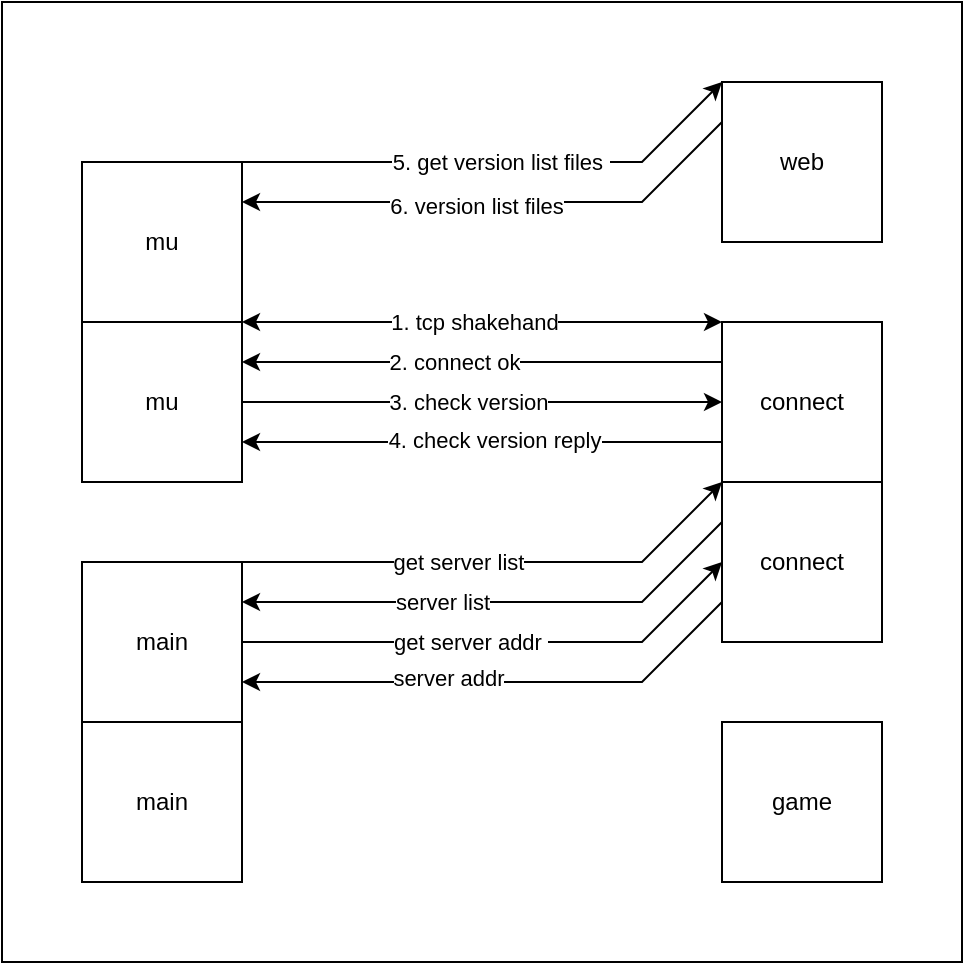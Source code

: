 <mxfile version="22.0.4" type="device">
  <diagram name="Page-1" id="WITtfnAgPVDHNS4GOBQX">
    <mxGraphModel dx="954" dy="575" grid="1" gridSize="10" guides="1" tooltips="1" connect="1" arrows="1" fold="1" page="1" pageScale="1" pageWidth="1169" pageHeight="827" math="0" shadow="0">
      <root>
        <mxCell id="0" />
        <mxCell id="1" parent="0" />
        <mxCell id="FQe3_mluSZWBl-QkyNJ9-14" value="" style="rounded=0;whiteSpace=wrap;html=1;" vertex="1" parent="1">
          <mxGeometry x="240" y="40" width="480" height="480" as="geometry" />
        </mxCell>
        <mxCell id="PozmXMXPJ5b0qZ2kiajs-3" value="main" style="rounded=0;whiteSpace=wrap;html=1;" parent="1" vertex="1">
          <mxGeometry x="280" y="320" width="80" height="80" as="geometry" />
        </mxCell>
        <mxCell id="PozmXMXPJ5b0qZ2kiajs-4" value="game" style="rounded=0;whiteSpace=wrap;html=1;" parent="1" vertex="1">
          <mxGeometry x="600" y="400" width="80" height="80" as="geometry" />
        </mxCell>
        <mxCell id="PozmXMXPJ5b0qZ2kiajs-5" value="" style="endArrow=classic;html=1;rounded=0;exitX=1;exitY=0.5;exitDx=0;exitDy=0;entryX=0;entryY=0.5;entryDx=0;entryDy=0;" parent="1" source="PozmXMXPJ5b0qZ2kiajs-14" target="PozmXMXPJ5b0qZ2kiajs-15" edge="1">
          <mxGeometry width="50" height="50" relative="1" as="geometry">
            <mxPoint x="250" y="79.5" as="sourcePoint" />
            <mxPoint x="540.5" y="80" as="targetPoint" />
          </mxGeometry>
        </mxCell>
        <mxCell id="PozmXMXPJ5b0qZ2kiajs-8" value="3. check version" style="edgeLabel;html=1;align=center;verticalAlign=middle;resizable=0;points=[];" parent="PozmXMXPJ5b0qZ2kiajs-5" vertex="1" connectable="0">
          <mxGeometry x="-0.192" y="3" relative="1" as="geometry">
            <mxPoint x="16" y="3" as="offset" />
          </mxGeometry>
        </mxCell>
        <mxCell id="PozmXMXPJ5b0qZ2kiajs-6" value="" style="endArrow=classic;startArrow=classic;html=1;rounded=0;exitX=1;exitY=0;exitDx=0;exitDy=0;entryX=0;entryY=0;entryDx=0;entryDy=0;" parent="1" source="PozmXMXPJ5b0qZ2kiajs-14" target="PozmXMXPJ5b0qZ2kiajs-15" edge="1">
          <mxGeometry width="50" height="50" relative="1" as="geometry">
            <mxPoint x="240" y="110" as="sourcePoint" />
            <mxPoint x="560" y="110" as="targetPoint" />
          </mxGeometry>
        </mxCell>
        <mxCell id="PozmXMXPJ5b0qZ2kiajs-7" value="1. tcp shakehand" style="edgeLabel;html=1;align=center;verticalAlign=middle;resizable=0;points=[];" parent="PozmXMXPJ5b0qZ2kiajs-6" vertex="1" connectable="0">
          <mxGeometry x="-0.092" y="-1" relative="1" as="geometry">
            <mxPoint x="7" y="-1" as="offset" />
          </mxGeometry>
        </mxCell>
        <mxCell id="PozmXMXPJ5b0qZ2kiajs-11" value="" style="endArrow=classic;html=1;rounded=0;entryX=1;entryY=0.25;entryDx=0;entryDy=0;exitX=0;exitY=0.25;exitDx=0;exitDy=0;" parent="1" source="PozmXMXPJ5b0qZ2kiajs-15" target="PozmXMXPJ5b0qZ2kiajs-14" edge="1">
          <mxGeometry width="50" height="50" relative="1" as="geometry">
            <mxPoint x="670" y="210" as="sourcePoint" />
            <mxPoint x="370" y="210" as="targetPoint" />
          </mxGeometry>
        </mxCell>
        <mxCell id="PozmXMXPJ5b0qZ2kiajs-12" value="2. connect ok" style="edgeLabel;html=1;align=center;verticalAlign=middle;resizable=0;points=[];" parent="PozmXMXPJ5b0qZ2kiajs-11" vertex="1" connectable="0">
          <mxGeometry x="-0.255" y="1" relative="1" as="geometry">
            <mxPoint x="-45" y="-1" as="offset" />
          </mxGeometry>
        </mxCell>
        <mxCell id="PozmXMXPJ5b0qZ2kiajs-14" value="mu" style="rounded=0;whiteSpace=wrap;html=1;" parent="1" vertex="1">
          <mxGeometry x="280" y="200" width="80" height="80" as="geometry" />
        </mxCell>
        <mxCell id="PozmXMXPJ5b0qZ2kiajs-15" value="connect" style="rounded=0;whiteSpace=wrap;html=1;" parent="1" vertex="1">
          <mxGeometry x="600" y="200" width="80" height="80" as="geometry" />
        </mxCell>
        <mxCell id="PozmXMXPJ5b0qZ2kiajs-18" value="" style="endArrow=classic;html=1;rounded=0;entryX=1;entryY=0.75;entryDx=0;entryDy=0;exitX=0;exitY=0.75;exitDx=0;exitDy=0;" parent="1" source="PozmXMXPJ5b0qZ2kiajs-15" target="PozmXMXPJ5b0qZ2kiajs-14" edge="1">
          <mxGeometry width="50" height="50" relative="1" as="geometry">
            <mxPoint x="620" y="300" as="sourcePoint" />
            <mxPoint x="380" y="300" as="targetPoint" />
          </mxGeometry>
        </mxCell>
        <mxCell id="PozmXMXPJ5b0qZ2kiajs-19" value="4. check version reply" style="edgeLabel;html=1;align=center;verticalAlign=middle;resizable=0;points=[];" parent="PozmXMXPJ5b0qZ2kiajs-18" vertex="1" connectable="0">
          <mxGeometry x="-0.255" y="1" relative="1" as="geometry">
            <mxPoint x="-25" y="-2" as="offset" />
          </mxGeometry>
        </mxCell>
        <mxCell id="PozmXMXPJ5b0qZ2kiajs-20" value="web" style="rounded=0;whiteSpace=wrap;html=1;" parent="1" vertex="1">
          <mxGeometry x="600" y="80" width="80" height="80" as="geometry" />
        </mxCell>
        <mxCell id="PozmXMXPJ5b0qZ2kiajs-21" value="" style="endArrow=classic;html=1;rounded=0;entryX=0;entryY=0;entryDx=0;entryDy=0;exitX=1;exitY=0;exitDx=0;exitDy=0;" parent="1" source="FQe3_mluSZWBl-QkyNJ9-9" target="PozmXMXPJ5b0qZ2kiajs-20" edge="1">
          <mxGeometry width="50" height="50" relative="1" as="geometry">
            <mxPoint x="410" y="50" as="sourcePoint" />
            <mxPoint x="610" y="270" as="targetPoint" />
            <Array as="points">
              <mxPoint x="560" y="120" />
            </Array>
          </mxGeometry>
        </mxCell>
        <mxCell id="PozmXMXPJ5b0qZ2kiajs-22" value="5. get version list files&amp;nbsp;" style="edgeLabel;html=1;align=center;verticalAlign=middle;resizable=0;points=[];" parent="PozmXMXPJ5b0qZ2kiajs-21" vertex="1" connectable="0">
          <mxGeometry x="-0.061" y="-4" relative="1" as="geometry">
            <mxPoint x="8" y="-4" as="offset" />
          </mxGeometry>
        </mxCell>
        <mxCell id="PozmXMXPJ5b0qZ2kiajs-23" value="" style="endArrow=classic;html=1;rounded=0;exitX=0;exitY=0.25;exitDx=0;exitDy=0;entryX=1;entryY=0.25;entryDx=0;entryDy=0;" parent="1" source="PozmXMXPJ5b0qZ2kiajs-20" target="FQe3_mluSZWBl-QkyNJ9-9" edge="1">
          <mxGeometry width="50" height="50" relative="1" as="geometry">
            <mxPoint x="560" y="320" as="sourcePoint" />
            <mxPoint x="390" y="130" as="targetPoint" />
            <Array as="points">
              <mxPoint x="560" y="140" />
            </Array>
          </mxGeometry>
        </mxCell>
        <mxCell id="PozmXMXPJ5b0qZ2kiajs-24" value="6. version list files" style="edgeLabel;html=1;align=center;verticalAlign=middle;resizable=0;points=[];" parent="PozmXMXPJ5b0qZ2kiajs-23" vertex="1" connectable="0">
          <mxGeometry x="-0.116" relative="1" as="geometry">
            <mxPoint x="-26" y="2" as="offset" />
          </mxGeometry>
        </mxCell>
        <mxCell id="PozmXMXPJ5b0qZ2kiajs-25" value="" style="endArrow=classic;html=1;rounded=0;exitX=1;exitY=0;exitDx=0;exitDy=0;entryX=0;entryY=0;entryDx=0;entryDy=0;" parent="1" source="PozmXMXPJ5b0qZ2kiajs-3" target="FQe3_mluSZWBl-QkyNJ9-12" edge="1">
          <mxGeometry width="50" height="50" relative="1" as="geometry">
            <mxPoint x="370" y="330" as="sourcePoint" />
            <mxPoint x="610" y="290" as="targetPoint" />
            <Array as="points">
              <mxPoint x="560" y="320" />
            </Array>
          </mxGeometry>
        </mxCell>
        <mxCell id="FQe3_mluSZWBl-QkyNJ9-1" value="get server list" style="edgeLabel;html=1;align=center;verticalAlign=middle;resizable=0;points=[];" vertex="1" connectable="0" parent="PozmXMXPJ5b0qZ2kiajs-25">
          <mxGeometry x="-0.325" relative="1" as="geometry">
            <mxPoint x="21" as="offset" />
          </mxGeometry>
        </mxCell>
        <mxCell id="FQe3_mluSZWBl-QkyNJ9-2" value="" style="endArrow=classic;html=1;rounded=0;entryX=1;entryY=0.25;entryDx=0;entryDy=0;exitX=0;exitY=0.25;exitDx=0;exitDy=0;" edge="1" parent="1" source="FQe3_mluSZWBl-QkyNJ9-12" target="PozmXMXPJ5b0qZ2kiajs-3">
          <mxGeometry width="50" height="50" relative="1" as="geometry">
            <mxPoint x="560" y="340" as="sourcePoint" />
            <mxPoint x="470" y="400" as="targetPoint" />
            <Array as="points">
              <mxPoint x="560" y="340" />
            </Array>
          </mxGeometry>
        </mxCell>
        <mxCell id="FQe3_mluSZWBl-QkyNJ9-3" value="server list" style="edgeLabel;html=1;align=center;verticalAlign=middle;resizable=0;points=[];" vertex="1" connectable="0" parent="FQe3_mluSZWBl-QkyNJ9-2">
          <mxGeometry x="0.394" y="3" relative="1" as="geometry">
            <mxPoint x="22" y="-3" as="offset" />
          </mxGeometry>
        </mxCell>
        <mxCell id="FQe3_mluSZWBl-QkyNJ9-4" value="" style="endArrow=classic;html=1;rounded=0;exitX=1;exitY=0.5;exitDx=0;exitDy=0;entryX=0;entryY=0.5;entryDx=0;entryDy=0;" edge="1" parent="1" source="PozmXMXPJ5b0qZ2kiajs-3" target="FQe3_mluSZWBl-QkyNJ9-12">
          <mxGeometry width="50" height="50" relative="1" as="geometry">
            <mxPoint x="460" y="320" as="sourcePoint" />
            <mxPoint x="510" y="270" as="targetPoint" />
            <Array as="points">
              <mxPoint x="560" y="360" />
            </Array>
          </mxGeometry>
        </mxCell>
        <mxCell id="FQe3_mluSZWBl-QkyNJ9-5" value="get server addr&amp;nbsp;" style="edgeLabel;html=1;align=center;verticalAlign=middle;resizable=0;points=[];" vertex="1" connectable="0" parent="FQe3_mluSZWBl-QkyNJ9-4">
          <mxGeometry x="-0.389" y="-1" relative="1" as="geometry">
            <mxPoint x="35" y="-1" as="offset" />
          </mxGeometry>
        </mxCell>
        <mxCell id="FQe3_mluSZWBl-QkyNJ9-6" value="" style="endArrow=classic;html=1;rounded=0;entryX=1;entryY=0.75;entryDx=0;entryDy=0;exitX=0;exitY=0.75;exitDx=0;exitDy=0;" edge="1" parent="1" source="FQe3_mluSZWBl-QkyNJ9-12" target="PozmXMXPJ5b0qZ2kiajs-3">
          <mxGeometry width="50" height="50" relative="1" as="geometry">
            <mxPoint x="460" y="320" as="sourcePoint" />
            <mxPoint x="510" y="270" as="targetPoint" />
            <Array as="points">
              <mxPoint x="560" y="380" />
            </Array>
          </mxGeometry>
        </mxCell>
        <mxCell id="FQe3_mluSZWBl-QkyNJ9-7" value="server addr" style="edgeLabel;html=1;align=center;verticalAlign=middle;resizable=0;points=[];" vertex="1" connectable="0" parent="FQe3_mluSZWBl-QkyNJ9-6">
          <mxGeometry x="0.53" y="-2" relative="1" as="geometry">
            <mxPoint x="43" as="offset" />
          </mxGeometry>
        </mxCell>
        <mxCell id="FQe3_mluSZWBl-QkyNJ9-8" value="main" style="rounded=0;whiteSpace=wrap;html=1;" vertex="1" parent="1">
          <mxGeometry x="280" y="400" width="80" height="80" as="geometry" />
        </mxCell>
        <mxCell id="FQe3_mluSZWBl-QkyNJ9-9" value="mu" style="rounded=0;whiteSpace=wrap;html=1;" vertex="1" parent="1">
          <mxGeometry x="280" y="120" width="80" height="80" as="geometry" />
        </mxCell>
        <mxCell id="FQe3_mluSZWBl-QkyNJ9-12" value="connect" style="rounded=0;whiteSpace=wrap;html=1;" vertex="1" parent="1">
          <mxGeometry x="600" y="280" width="80" height="80" as="geometry" />
        </mxCell>
      </root>
    </mxGraphModel>
  </diagram>
</mxfile>
